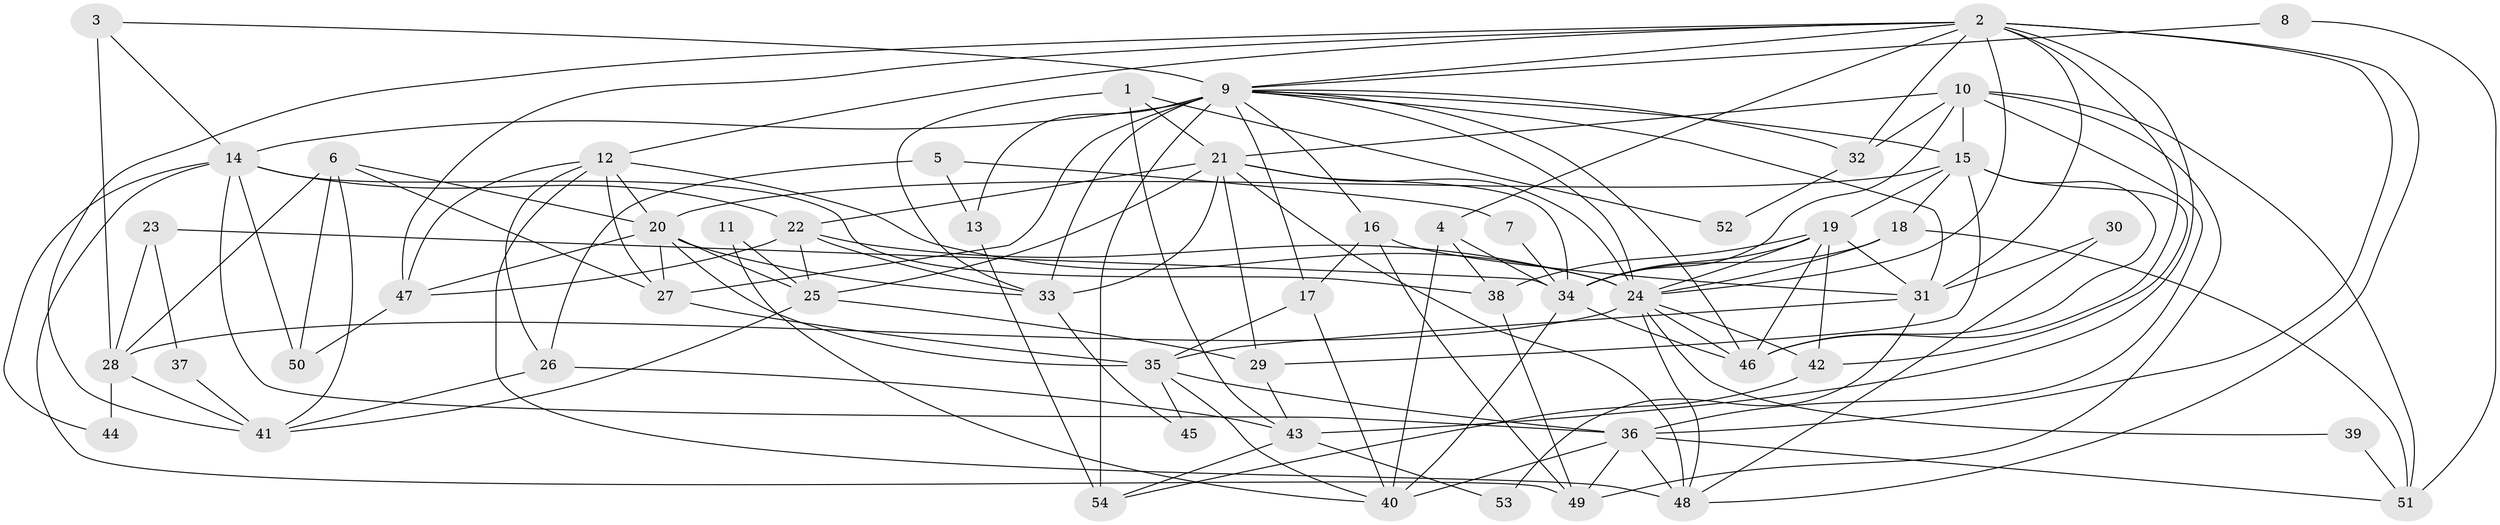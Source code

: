 // original degree distribution, {4: 0.2523364485981308, 5: 0.205607476635514, 3: 0.21495327102803738, 6: 0.1308411214953271, 2: 0.16822429906542055, 7: 0.028037383177570093}
// Generated by graph-tools (version 1.1) at 2025/35/03/09/25 02:35:56]
// undirected, 54 vertices, 141 edges
graph export_dot {
graph [start="1"]
  node [color=gray90,style=filled];
  1;
  2;
  3;
  4;
  5;
  6;
  7;
  8;
  9;
  10;
  11;
  12;
  13;
  14;
  15;
  16;
  17;
  18;
  19;
  20;
  21;
  22;
  23;
  24;
  25;
  26;
  27;
  28;
  29;
  30;
  31;
  32;
  33;
  34;
  35;
  36;
  37;
  38;
  39;
  40;
  41;
  42;
  43;
  44;
  45;
  46;
  47;
  48;
  49;
  50;
  51;
  52;
  53;
  54;
  1 -- 21 [weight=1.0];
  1 -- 33 [weight=1.0];
  1 -- 43 [weight=1.0];
  1 -- 52 [weight=1.0];
  2 -- 4 [weight=1.0];
  2 -- 9 [weight=1.0];
  2 -- 12 [weight=1.0];
  2 -- 24 [weight=1.0];
  2 -- 31 [weight=1.0];
  2 -- 32 [weight=1.0];
  2 -- 36 [weight=2.0];
  2 -- 41 [weight=1.0];
  2 -- 43 [weight=1.0];
  2 -- 46 [weight=1.0];
  2 -- 47 [weight=2.0];
  2 -- 48 [weight=1.0];
  3 -- 9 [weight=1.0];
  3 -- 14 [weight=1.0];
  3 -- 28 [weight=1.0];
  4 -- 34 [weight=1.0];
  4 -- 38 [weight=1.0];
  4 -- 40 [weight=1.0];
  5 -- 7 [weight=1.0];
  5 -- 13 [weight=1.0];
  5 -- 26 [weight=1.0];
  6 -- 20 [weight=1.0];
  6 -- 27 [weight=1.0];
  6 -- 28 [weight=1.0];
  6 -- 41 [weight=1.0];
  6 -- 50 [weight=1.0];
  7 -- 34 [weight=1.0];
  8 -- 9 [weight=1.0];
  8 -- 51 [weight=1.0];
  9 -- 13 [weight=1.0];
  9 -- 14 [weight=1.0];
  9 -- 15 [weight=1.0];
  9 -- 16 [weight=1.0];
  9 -- 17 [weight=1.0];
  9 -- 24 [weight=1.0];
  9 -- 27 [weight=2.0];
  9 -- 31 [weight=2.0];
  9 -- 32 [weight=1.0];
  9 -- 33 [weight=2.0];
  9 -- 46 [weight=1.0];
  9 -- 54 [weight=3.0];
  10 -- 15 [weight=1.0];
  10 -- 21 [weight=1.0];
  10 -- 32 [weight=1.0];
  10 -- 34 [weight=1.0];
  10 -- 36 [weight=1.0];
  10 -- 49 [weight=1.0];
  10 -- 51 [weight=1.0];
  11 -- 25 [weight=1.0];
  11 -- 40 [weight=1.0];
  12 -- 20 [weight=1.0];
  12 -- 24 [weight=2.0];
  12 -- 26 [weight=1.0];
  12 -- 27 [weight=1.0];
  12 -- 47 [weight=1.0];
  12 -- 48 [weight=2.0];
  13 -- 54 [weight=1.0];
  14 -- 22 [weight=1.0];
  14 -- 36 [weight=1.0];
  14 -- 38 [weight=1.0];
  14 -- 44 [weight=1.0];
  14 -- 49 [weight=1.0];
  14 -- 50 [weight=1.0];
  15 -- 18 [weight=1.0];
  15 -- 19 [weight=1.0];
  15 -- 20 [weight=1.0];
  15 -- 29 [weight=1.0];
  15 -- 42 [weight=1.0];
  15 -- 46 [weight=1.0];
  16 -- 17 [weight=1.0];
  16 -- 31 [weight=1.0];
  16 -- 49 [weight=1.0];
  17 -- 35 [weight=1.0];
  17 -- 40 [weight=1.0];
  18 -- 24 [weight=1.0];
  18 -- 34 [weight=1.0];
  18 -- 51 [weight=1.0];
  19 -- 24 [weight=2.0];
  19 -- 31 [weight=1.0];
  19 -- 34 [weight=2.0];
  19 -- 38 [weight=1.0];
  19 -- 42 [weight=1.0];
  19 -- 46 [weight=1.0];
  20 -- 25 [weight=1.0];
  20 -- 27 [weight=1.0];
  20 -- 33 [weight=1.0];
  20 -- 35 [weight=1.0];
  20 -- 47 [weight=1.0];
  21 -- 22 [weight=3.0];
  21 -- 24 [weight=1.0];
  21 -- 25 [weight=1.0];
  21 -- 29 [weight=2.0];
  21 -- 33 [weight=1.0];
  21 -- 34 [weight=1.0];
  21 -- 48 [weight=1.0];
  22 -- 24 [weight=1.0];
  22 -- 25 [weight=1.0];
  22 -- 33 [weight=1.0];
  22 -- 47 [weight=1.0];
  23 -- 28 [weight=1.0];
  23 -- 34 [weight=1.0];
  23 -- 37 [weight=1.0];
  24 -- 28 [weight=1.0];
  24 -- 39 [weight=1.0];
  24 -- 42 [weight=1.0];
  24 -- 46 [weight=1.0];
  24 -- 48 [weight=1.0];
  25 -- 29 [weight=1.0];
  25 -- 41 [weight=1.0];
  26 -- 41 [weight=1.0];
  26 -- 43 [weight=1.0];
  27 -- 35 [weight=1.0];
  28 -- 41 [weight=1.0];
  28 -- 44 [weight=1.0];
  29 -- 43 [weight=1.0];
  30 -- 31 [weight=1.0];
  30 -- 48 [weight=1.0];
  31 -- 35 [weight=1.0];
  31 -- 53 [weight=1.0];
  32 -- 52 [weight=1.0];
  33 -- 45 [weight=1.0];
  34 -- 40 [weight=1.0];
  34 -- 46 [weight=1.0];
  35 -- 36 [weight=1.0];
  35 -- 40 [weight=1.0];
  35 -- 45 [weight=1.0];
  36 -- 40 [weight=1.0];
  36 -- 48 [weight=1.0];
  36 -- 49 [weight=1.0];
  36 -- 51 [weight=1.0];
  37 -- 41 [weight=1.0];
  38 -- 49 [weight=1.0];
  39 -- 51 [weight=1.0];
  42 -- 54 [weight=1.0];
  43 -- 53 [weight=1.0];
  43 -- 54 [weight=1.0];
  47 -- 50 [weight=1.0];
}
